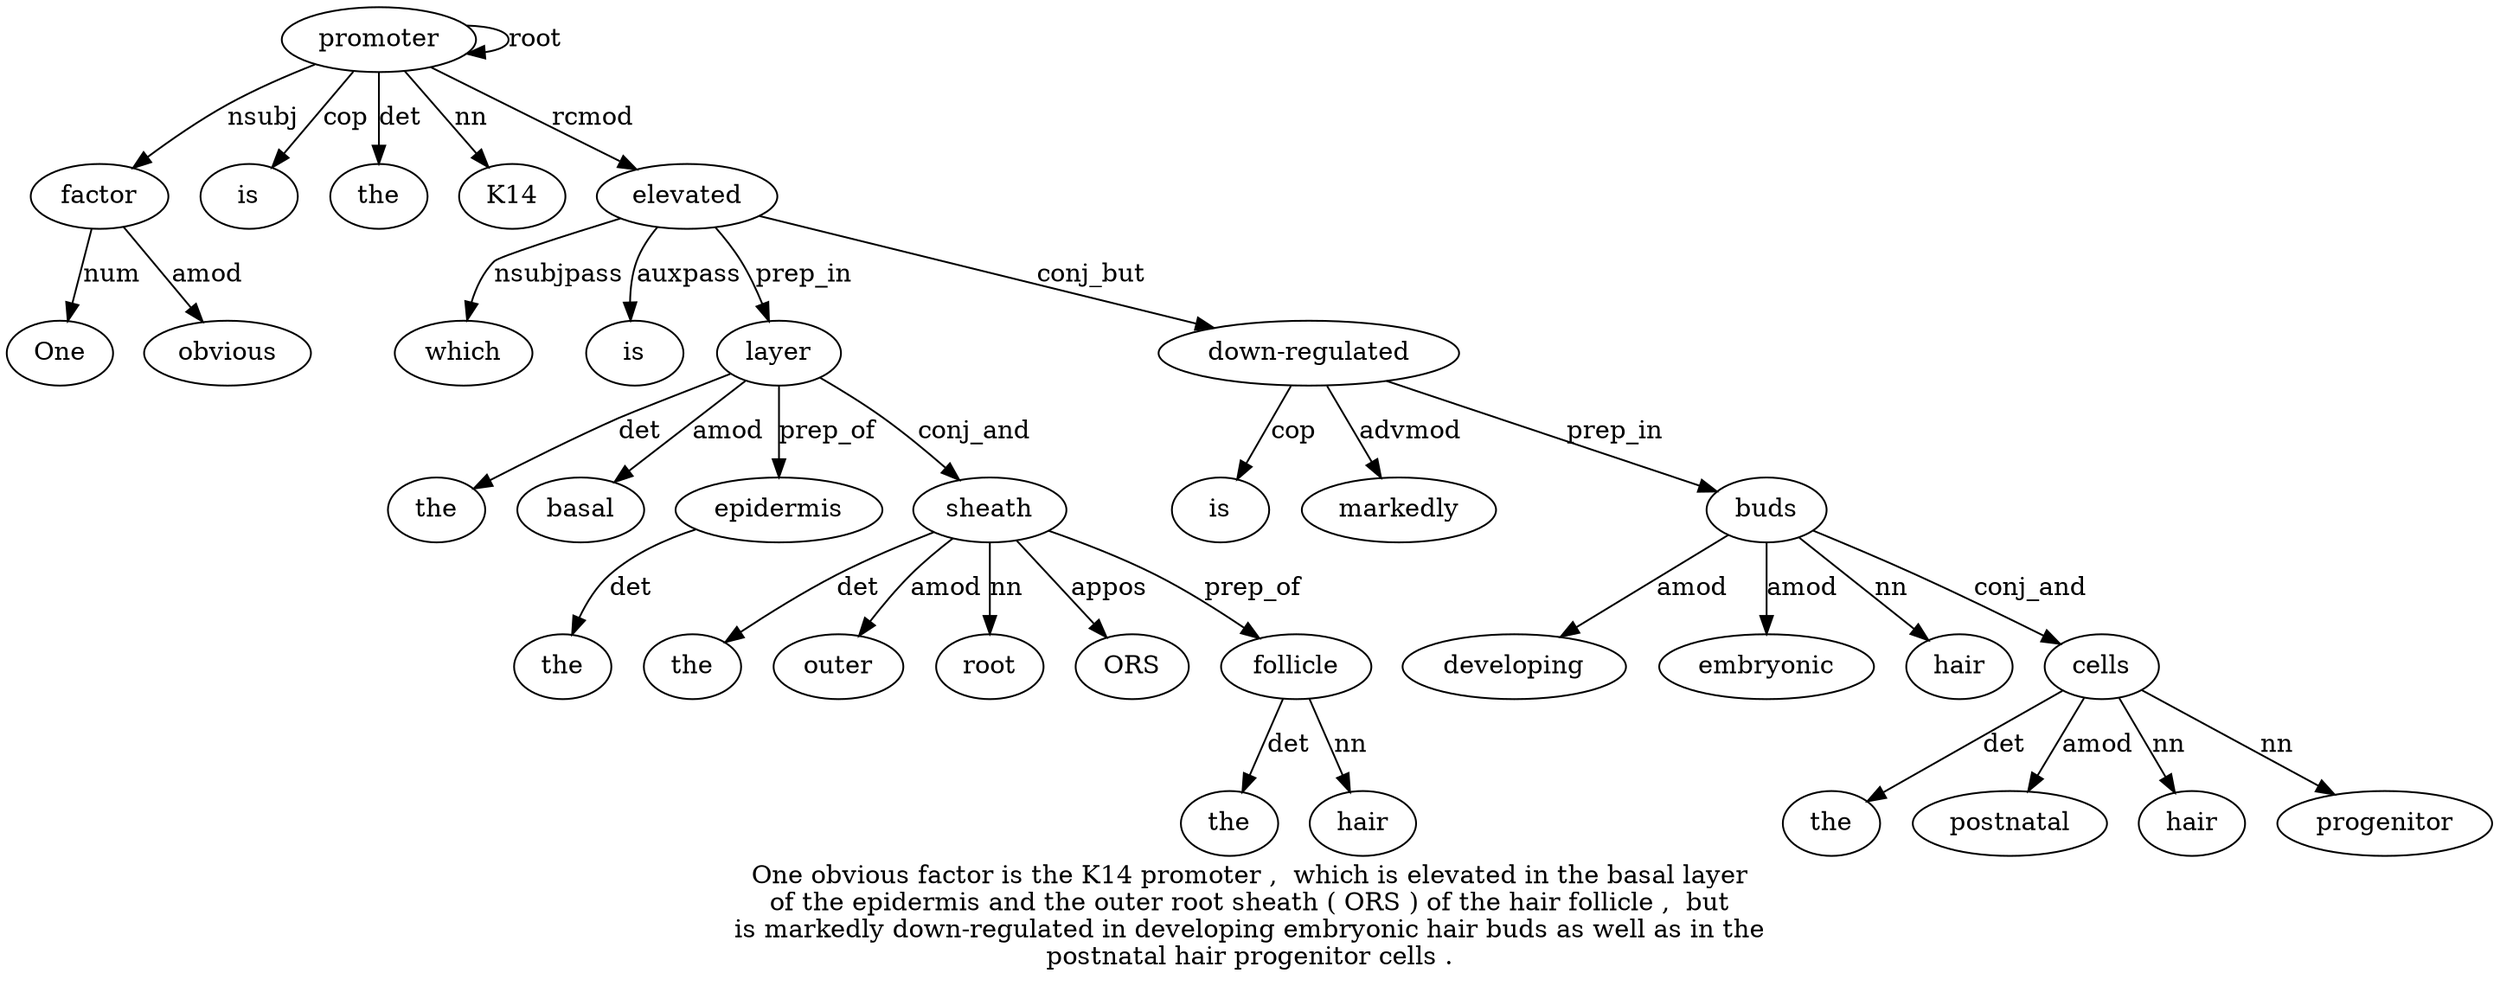 digraph "One obvious factor is the K14 promoter ,  which is elevated in the basal layer of the epidermis and the outer root sheath ( ORS ) of the hair follicle ,  but is markedly down-regulated in developing embryonic hair buds as well as in the postnatal hair progenitor cells ." {
label="One obvious factor is the K14 promoter ,  which is elevated in the basal layer
of the epidermis and the outer root sheath ( ORS ) of the hair follicle ,  but
is markedly down-regulated in developing embryonic hair buds as well as in the
postnatal hair progenitor cells .";
factor3 [style=filled, fillcolor=white, label=factor];
One1 [style=filled, fillcolor=white, label=One];
factor3 -> One1  [label=num];
obvious2 [style=filled, fillcolor=white, label=obvious];
factor3 -> obvious2  [label=amod];
promoter7 [style=filled, fillcolor=white, label=promoter];
promoter7 -> factor3  [label=nsubj];
is4 [style=filled, fillcolor=white, label=is];
promoter7 -> is4  [label=cop];
the5 [style=filled, fillcolor=white, label=the];
promoter7 -> the5  [label=det];
K146 [style=filled, fillcolor=white, label=K14];
promoter7 -> K146  [label=nn];
promoter7 -> promoter7  [label=root];
elevated11 [style=filled, fillcolor=white, label=elevated];
which9 [style=filled, fillcolor=white, label=which];
elevated11 -> which9  [label=nsubjpass];
is10 [style=filled, fillcolor=white, label=is];
elevated11 -> is10  [label=auxpass];
promoter7 -> elevated11  [label=rcmod];
layer15 [style=filled, fillcolor=white, label=layer];
the13 [style=filled, fillcolor=white, label=the];
layer15 -> the13  [label=det];
basal14 [style=filled, fillcolor=white, label=basal];
layer15 -> basal14  [label=amod];
elevated11 -> layer15  [label=prep_in];
epidermis18 [style=filled, fillcolor=white, label=epidermis];
the17 [style=filled, fillcolor=white, label=the];
epidermis18 -> the17  [label=det];
layer15 -> epidermis18  [label=prep_of];
sheath23 [style=filled, fillcolor=white, label=sheath];
the20 [style=filled, fillcolor=white, label=the];
sheath23 -> the20  [label=det];
outer21 [style=filled, fillcolor=white, label=outer];
sheath23 -> outer21  [label=amod];
root22 [style=filled, fillcolor=white, label=root];
sheath23 -> root22  [label=nn];
layer15 -> sheath23  [label=conj_and];
ORS25 [style=filled, fillcolor=white, label=ORS];
sheath23 -> ORS25  [label=appos];
follicle30 [style=filled, fillcolor=white, label=follicle];
the28 [style=filled, fillcolor=white, label=the];
follicle30 -> the28  [label=det];
hair29 [style=filled, fillcolor=white, label=hair];
follicle30 -> hair29  [label=nn];
sheath23 -> follicle30  [label=prep_of];
"down-regulated35" [style=filled, fillcolor=white, label="down-regulated"];
is33 [style=filled, fillcolor=white, label=is];
"down-regulated35" -> is33  [label=cop];
markedly34 [style=filled, fillcolor=white, label=markedly];
"down-regulated35" -> markedly34  [label=advmod];
elevated11 -> "down-regulated35"  [label=conj_but];
buds40 [style=filled, fillcolor=white, label=buds];
developing37 [style=filled, fillcolor=white, label=developing];
buds40 -> developing37  [label=amod];
embryonic38 [style=filled, fillcolor=white, label=embryonic];
buds40 -> embryonic38  [label=amod];
hair39 [style=filled, fillcolor=white, label=hair];
buds40 -> hair39  [label=nn];
"down-regulated35" -> buds40  [label=prep_in];
cells49 [style=filled, fillcolor=white, label=cells];
the45 [style=filled, fillcolor=white, label=the];
cells49 -> the45  [label=det];
postnatal46 [style=filled, fillcolor=white, label=postnatal];
cells49 -> postnatal46  [label=amod];
hair47 [style=filled, fillcolor=white, label=hair];
cells49 -> hair47  [label=nn];
progenitor48 [style=filled, fillcolor=white, label=progenitor];
cells49 -> progenitor48  [label=nn];
buds40 -> cells49  [label=conj_and];
}
